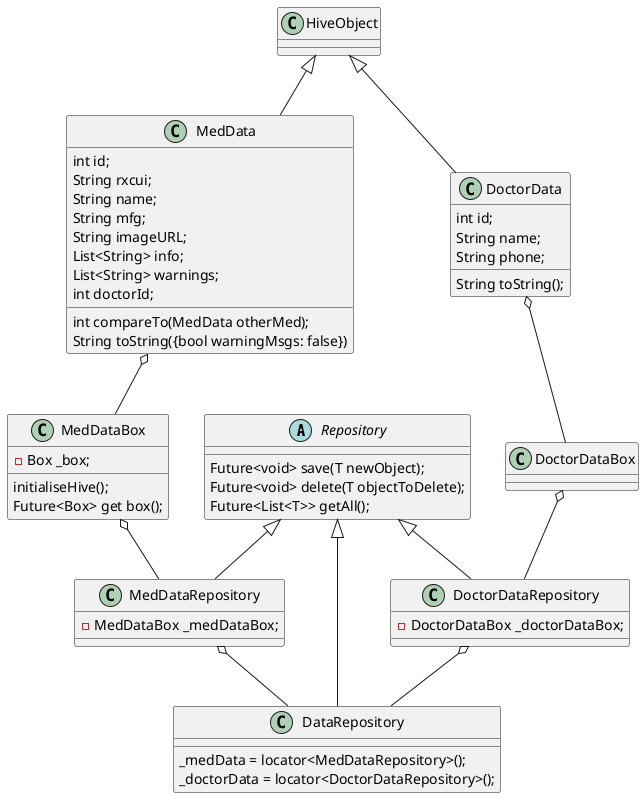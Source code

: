 @startuml

abstract class Repository

Repository <|-- MedDataRepository
Repository <|-- DoctorDataRepository
Repository <|-- DataRepository

HiveObject <|-- MedData
MedData o-- MedDataBox
MedDataBox o-- MedDataRepository

HiveObject <|-- DoctorData
DoctorData o-- DoctorDataBox
DoctorDataBox o-- DoctorDataRepository

MedDataRepository o-- DataRepository
DoctorDataRepository o-- DataRepository

abstract Repository {
    Future<void> save(T newObject);
    Future<void> delete(T objectToDelete);
    Future<List<T>> getAll();
}

class DataRepository {
    _medData = locator<MedDataRepository>();
    _doctorData = locator<DoctorDataRepository>();
}

class HiveObject{}

class MedDataRepository {
    -MedDataBox _medDataBox;
}

class MedDataBox {
    -Box _box;
    initialiseHive();
    Future<Box> get box();
}

class MedData {
    int id;
    String rxcui;
    String name;
    String mfg;
    String imageURL;
    List<String> info;
    List<String> warnings;
    int doctorId;

    int compareTo(MedData otherMed);
    String toString({bool warningMsgs: false})
  }

class DoctorData {
    int id;
    String name;
    String phone;

    String toString();
}

class DoctorDataRepository {
    -DoctorDataBox _doctorDataBox;
}

@enduml
